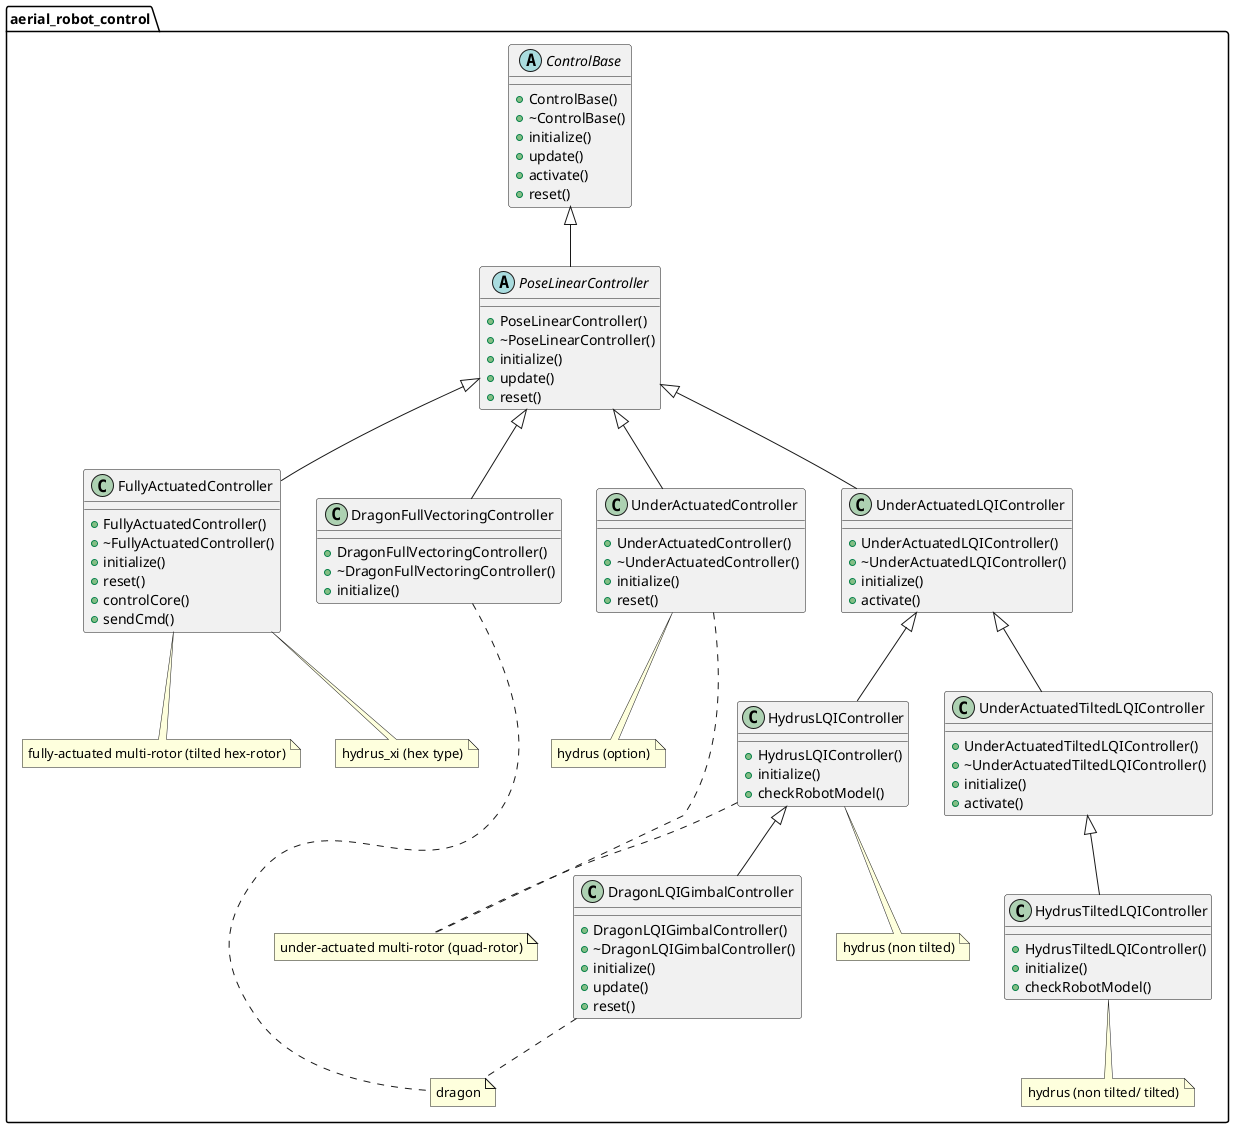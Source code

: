 @startuml
'https://plantuml.com/class-diagram

set namespaceSeparator ::

abstract class aerial_robot_control::ControlBase {
    + ControlBase()
    + ~ControlBase()
    + initialize()
    + update()
    + activate()
    + reset()
}

abstract class aerial_robot_control::PoseLinearController extends aerial_robot_control::ControlBase {
    + PoseLinearController()
    + ~PoseLinearController()
    + initialize()
    + update()
    + reset()
}

class aerial_robot_control::FullyActuatedController extends aerial_robot_control::PoseLinearController {
    + FullyActuatedController()
    + ~FullyActuatedController()
    + initialize()
    + reset()
    + controlCore()
    + sendCmd()
}

class aerial_robot_control::UnderActuatedController extends aerial_robot_control::PoseLinearController {
    + UnderActuatedController()
    + ~UnderActuatedController()
    + initialize()
    + reset()
}

class aerial_robot_control::UnderActuatedLQIController extends aerial_robot_control::PoseLinearController {
    + UnderActuatedLQIController()
    + ~UnderActuatedLQIController()
    + initialize()
    + activate()
}

class aerial_robot_control::UnderActuatedTiltedLQIController extends aerial_robot_control::UnderActuatedLQIController {
    + UnderActuatedTiltedLQIController()
    + ~UnderActuatedTiltedLQIController()
    + initialize()
    + activate()
}

class aerial_robot_control::HydrusLQIController extends aerial_robot_control::UnderActuatedLQIController {
    + HydrusLQIController()
    + initialize()
    + checkRobotModel()
}

class aerial_robot_control::HydrusTiltedLQIController extends aerial_robot_control::UnderActuatedTiltedLQIController {
    + HydrusTiltedLQIController()
    + initialize()
    + checkRobotModel()
}

class aerial_robot_control::DragonLQIGimbalController extends aerial_robot_control::HydrusLQIController {
    + DragonLQIGimbalController()
    + ~DragonLQIGimbalController()
    + initialize()
    + update()
    + reset()
}

class aerial_robot_control::DragonFullVectoringController extends aerial_robot_control::PoseLinearController {
    + DragonFullVectoringController()
    + ~DragonFullVectoringController()
    + initialize()
}

namespace aerial_robot_control {
    note "under-actuated multi-rotor (quad-rotor)" as ud_mr
    note "hydrus (option)" as hy
    note "fully-actuated multi-rotor (tilted hex-rotor)" as fu_mr
    note "hydrus_xi (hex type)" as hy_xi
    note "hydrus (non tilted)" as hy_nt
    note "dragon" as dragon
    note "hydrus (non tilted/ tilted)" as hy_all
}
UnderActuatedController .. ud_mr
UnderActuatedController .. hy
FullyActuatedController .. fu_mr
FullyActuatedController .. hy_xi
HydrusLQIController .. hy_nt
HydrusLQIController .. ud_mr
HydrusTiltedLQIController .. hy_all
DragonLQIGimbalController .. dragon
DragonFullVectoringController .. dragon



'TODO: give a unique namespace to robot specific controllers

@enduml
